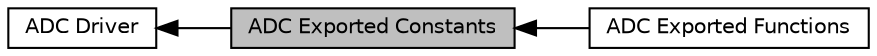 digraph "ADC Exported Constants"
{
  edge [fontname="Helvetica",fontsize="10",labelfontname="Helvetica",labelfontsize="10"];
  node [fontname="Helvetica",fontsize="10",shape=box];
  rankdir=LR;
  Node2 [label="ADC Driver",height=0.2,width=0.4,color="black", fillcolor="white", style="filled",URL="$df/dcc/group___n_a_n_o100___a_d_c___driver.html",tooltip=" "];
  Node1 [label="ADC Exported Constants",height=0.2,width=0.4,color="black", fillcolor="grey75", style="filled", fontcolor="black",tooltip=" "];
  Node3 [label="ADC Exported Functions",height=0.2,width=0.4,color="black", fillcolor="white", style="filled",URL="$d9/d59/group___n_a_n_o100___a_d_c___e_x_p_o_r_t_e_d___f_u_n_c_t_i_o_n_s.html",tooltip=" "];
  Node2->Node1 [shape=plaintext, dir="back", style="solid"];
  Node1->Node3 [shape=plaintext, dir="back", style="solid"];
}
